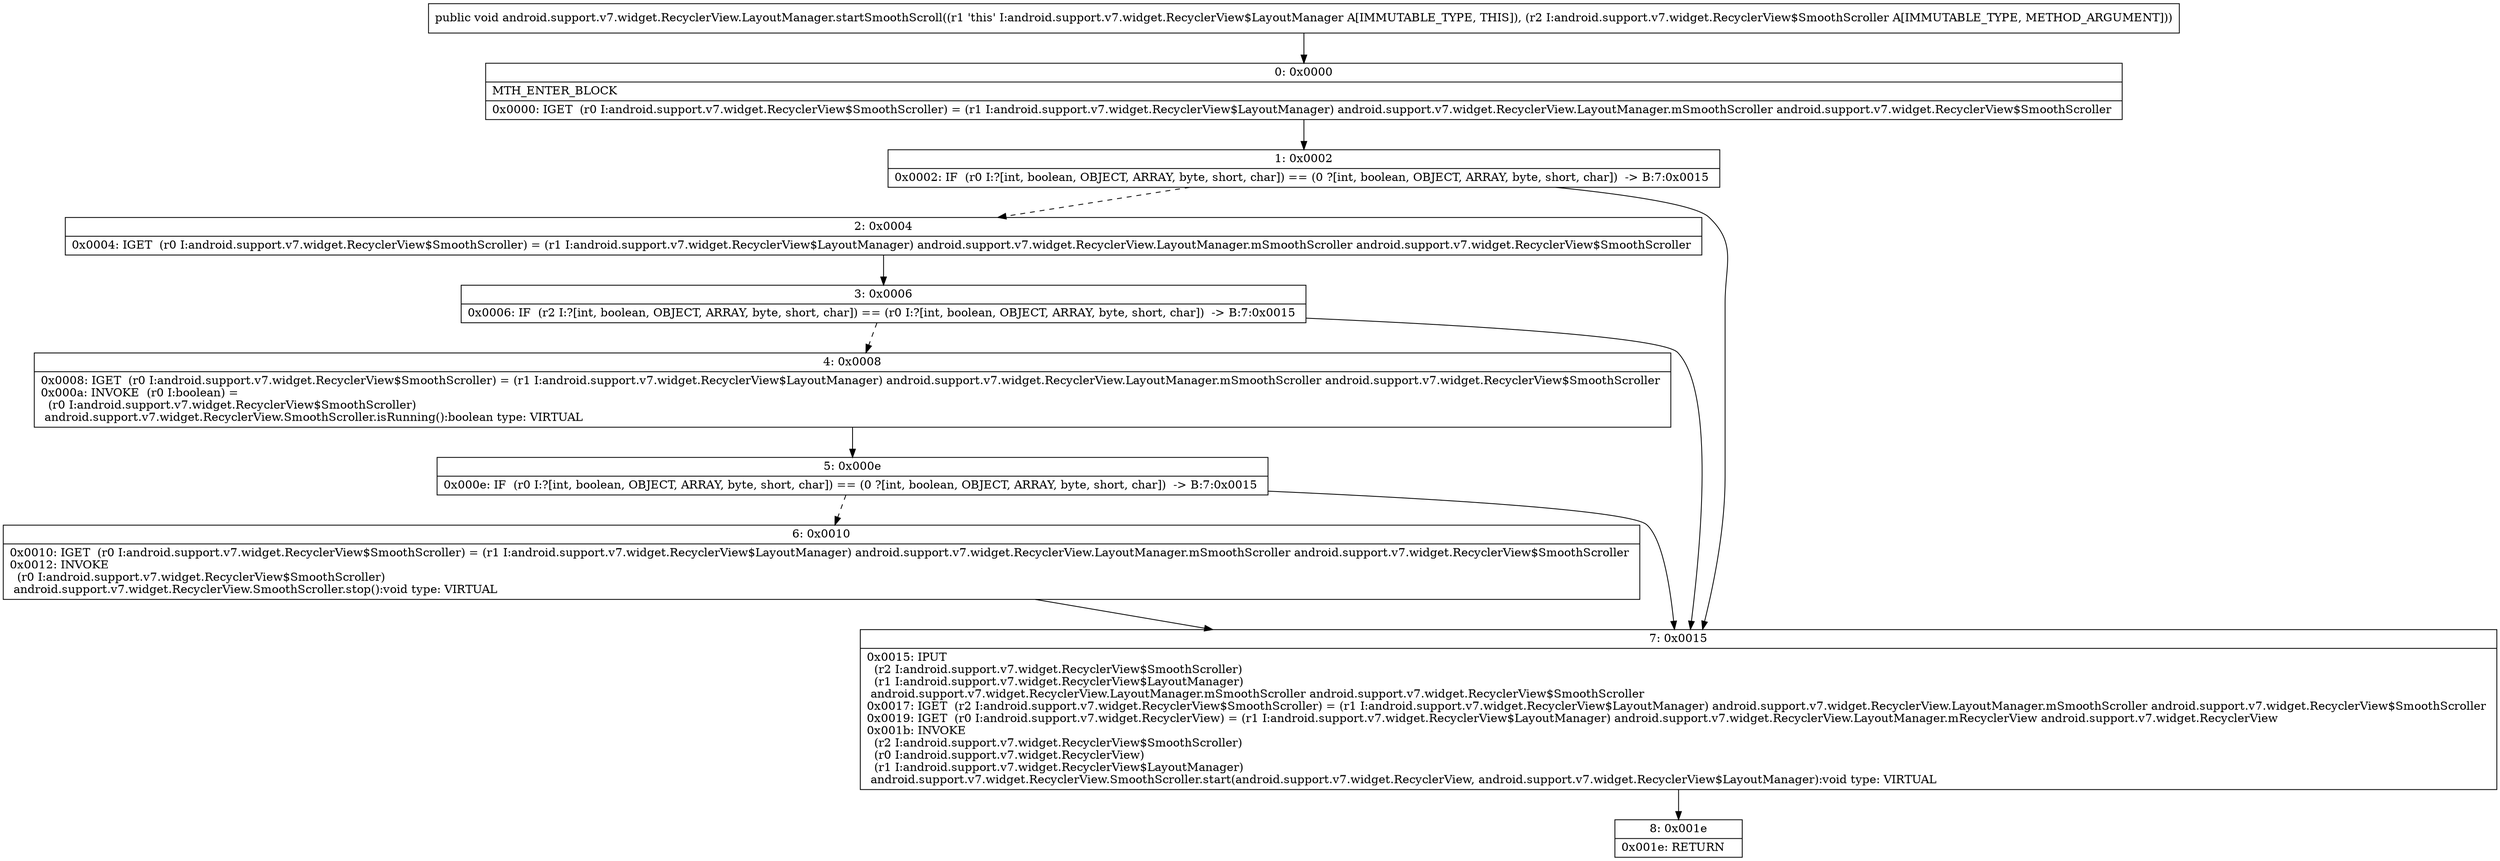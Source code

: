 digraph "CFG forandroid.support.v7.widget.RecyclerView.LayoutManager.startSmoothScroll(Landroid\/support\/v7\/widget\/RecyclerView$SmoothScroller;)V" {
Node_0 [shape=record,label="{0\:\ 0x0000|MTH_ENTER_BLOCK\l|0x0000: IGET  (r0 I:android.support.v7.widget.RecyclerView$SmoothScroller) = (r1 I:android.support.v7.widget.RecyclerView$LayoutManager) android.support.v7.widget.RecyclerView.LayoutManager.mSmoothScroller android.support.v7.widget.RecyclerView$SmoothScroller \l}"];
Node_1 [shape=record,label="{1\:\ 0x0002|0x0002: IF  (r0 I:?[int, boolean, OBJECT, ARRAY, byte, short, char]) == (0 ?[int, boolean, OBJECT, ARRAY, byte, short, char])  \-\> B:7:0x0015 \l}"];
Node_2 [shape=record,label="{2\:\ 0x0004|0x0004: IGET  (r0 I:android.support.v7.widget.RecyclerView$SmoothScroller) = (r1 I:android.support.v7.widget.RecyclerView$LayoutManager) android.support.v7.widget.RecyclerView.LayoutManager.mSmoothScroller android.support.v7.widget.RecyclerView$SmoothScroller \l}"];
Node_3 [shape=record,label="{3\:\ 0x0006|0x0006: IF  (r2 I:?[int, boolean, OBJECT, ARRAY, byte, short, char]) == (r0 I:?[int, boolean, OBJECT, ARRAY, byte, short, char])  \-\> B:7:0x0015 \l}"];
Node_4 [shape=record,label="{4\:\ 0x0008|0x0008: IGET  (r0 I:android.support.v7.widget.RecyclerView$SmoothScroller) = (r1 I:android.support.v7.widget.RecyclerView$LayoutManager) android.support.v7.widget.RecyclerView.LayoutManager.mSmoothScroller android.support.v7.widget.RecyclerView$SmoothScroller \l0x000a: INVOKE  (r0 I:boolean) = \l  (r0 I:android.support.v7.widget.RecyclerView$SmoothScroller)\l android.support.v7.widget.RecyclerView.SmoothScroller.isRunning():boolean type: VIRTUAL \l}"];
Node_5 [shape=record,label="{5\:\ 0x000e|0x000e: IF  (r0 I:?[int, boolean, OBJECT, ARRAY, byte, short, char]) == (0 ?[int, boolean, OBJECT, ARRAY, byte, short, char])  \-\> B:7:0x0015 \l}"];
Node_6 [shape=record,label="{6\:\ 0x0010|0x0010: IGET  (r0 I:android.support.v7.widget.RecyclerView$SmoothScroller) = (r1 I:android.support.v7.widget.RecyclerView$LayoutManager) android.support.v7.widget.RecyclerView.LayoutManager.mSmoothScroller android.support.v7.widget.RecyclerView$SmoothScroller \l0x0012: INVOKE  \l  (r0 I:android.support.v7.widget.RecyclerView$SmoothScroller)\l android.support.v7.widget.RecyclerView.SmoothScroller.stop():void type: VIRTUAL \l}"];
Node_7 [shape=record,label="{7\:\ 0x0015|0x0015: IPUT  \l  (r2 I:android.support.v7.widget.RecyclerView$SmoothScroller)\l  (r1 I:android.support.v7.widget.RecyclerView$LayoutManager)\l android.support.v7.widget.RecyclerView.LayoutManager.mSmoothScroller android.support.v7.widget.RecyclerView$SmoothScroller \l0x0017: IGET  (r2 I:android.support.v7.widget.RecyclerView$SmoothScroller) = (r1 I:android.support.v7.widget.RecyclerView$LayoutManager) android.support.v7.widget.RecyclerView.LayoutManager.mSmoothScroller android.support.v7.widget.RecyclerView$SmoothScroller \l0x0019: IGET  (r0 I:android.support.v7.widget.RecyclerView) = (r1 I:android.support.v7.widget.RecyclerView$LayoutManager) android.support.v7.widget.RecyclerView.LayoutManager.mRecyclerView android.support.v7.widget.RecyclerView \l0x001b: INVOKE  \l  (r2 I:android.support.v7.widget.RecyclerView$SmoothScroller)\l  (r0 I:android.support.v7.widget.RecyclerView)\l  (r1 I:android.support.v7.widget.RecyclerView$LayoutManager)\l android.support.v7.widget.RecyclerView.SmoothScroller.start(android.support.v7.widget.RecyclerView, android.support.v7.widget.RecyclerView$LayoutManager):void type: VIRTUAL \l}"];
Node_8 [shape=record,label="{8\:\ 0x001e|0x001e: RETURN   \l}"];
MethodNode[shape=record,label="{public void android.support.v7.widget.RecyclerView.LayoutManager.startSmoothScroll((r1 'this' I:android.support.v7.widget.RecyclerView$LayoutManager A[IMMUTABLE_TYPE, THIS]), (r2 I:android.support.v7.widget.RecyclerView$SmoothScroller A[IMMUTABLE_TYPE, METHOD_ARGUMENT])) }"];
MethodNode -> Node_0;
Node_0 -> Node_1;
Node_1 -> Node_2[style=dashed];
Node_1 -> Node_7;
Node_2 -> Node_3;
Node_3 -> Node_4[style=dashed];
Node_3 -> Node_7;
Node_4 -> Node_5;
Node_5 -> Node_6[style=dashed];
Node_5 -> Node_7;
Node_6 -> Node_7;
Node_7 -> Node_8;
}

